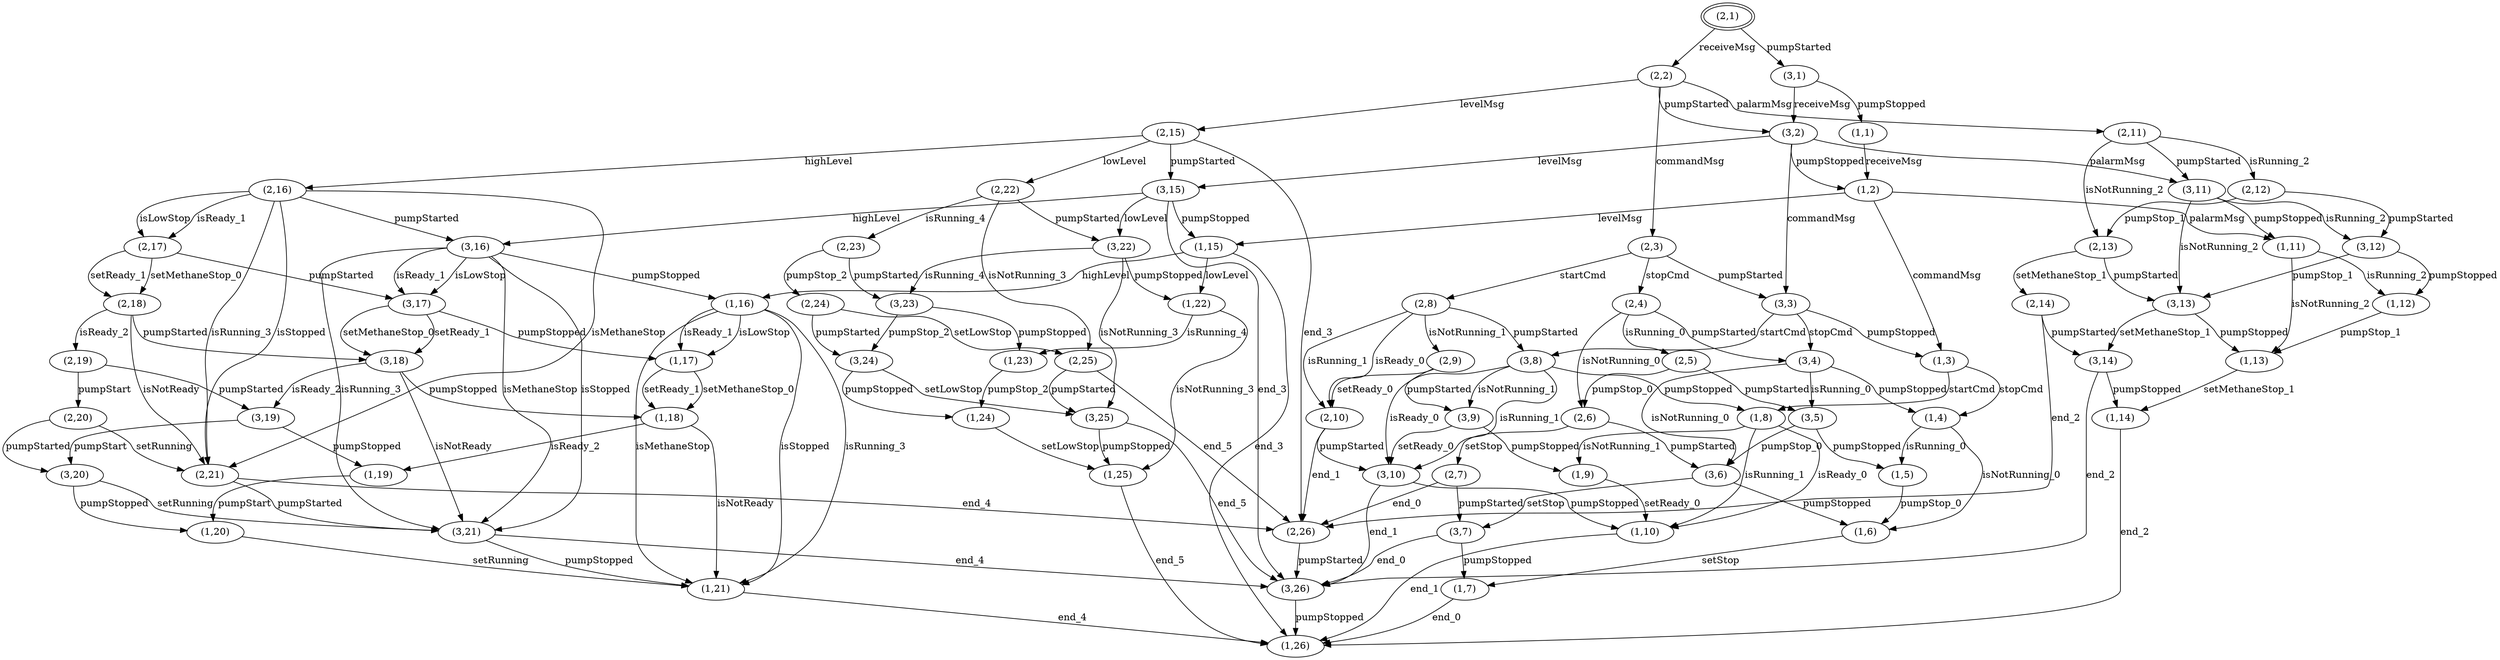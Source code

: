 digraph G {
center = TRUE;
mclimit = 10.0;
nodesep = 0.05;
node [ width=0.25, height=0.25, label="" ];
s0 [ peripheries=2 ];
s0 [label="(2,1)"];
s1 [label="(3,1)"];
s2 [label="(2,2)"];
s3 [label="(1,1)"];
s4 [label="(3,2)"];
s5 [label="(2,15)"];
s6 [label="(2,11)"];
s7 [label="(2,3)"];
s8 [label="(1,2)"];
s9 [label="(3,15)"];
s10 [label="(3,11)"];
s11 [label="(3,3)"];
s12 [label="(2,22)"];
s13 [label="(2,16)"];
s14 [label="(2,26)"];
s15 [label="(2,13)"];
s16 [label="(2,12)"];
s17 [label="(2,8)"];
s18 [label="(2,4)"];
s19 [label="(1,15)"];
s20 [label="(1,11)"];
s21 [label="(1,3)"];
s22 [label="(3,22)"];
s23 [label="(3,16)"];
s24 [label="(3,26)"];
s25 [label="(3,13)"];
s26 [label="(3,12)"];
s27 [label="(3,8)"];
s28 [label="(3,4)"];
s29 [label="(2,25)"];
s30 [label="(2,23)"];
s31 [label="(2,21)"];
s32 [label="(2,17)"];
s33 [label="(2,14)"];
s34 [label="(2,10)"];
s35 [label="(2,9)"];
s36 [label="(2,6)"];
s37 [label="(2,5)"];
s38 [label="(1,22)"];
s39 [label="(1,16)"];
s40 [label="(1,26)"];
s41 [label="(1,13)"];
s42 [label="(1,12)"];
s43 [label="(1,8)"];
s44 [label="(1,4)"];
s45 [label="(3,25)"];
s46 [label="(3,23)"];
s47 [label="(3,21)"];
s48 [label="(3,17)"];
s49 [label="(3,14)"];
s50 [label="(3,10)"];
s51 [label="(3,9)"];
s52 [label="(3,6)"];
s53 [label="(3,5)"];
s54 [label="(2,24)"];
s55 [label="(2,18)"];
s56 [label="(2,7)"];
s57 [label="(1,25)"];
s58 [label="(1,23)"];
s59 [label="(1,21)"];
s60 [label="(1,17)"];
s61 [label="(1,14)"];
s62 [label="(1,10)"];
s63 [label="(1,9)"];
s64 [label="(1,6)"];
s65 [label="(1,5)"];
s66 [label="(3,24)"];
s67 [label="(3,18)"];
s68 [label="(3,7)"];
s69 [label="(2,19)"];
s70 [label="(1,24)"];
s71 [label="(1,18)"];
s72 [label="(1,7)"];
s73 [label="(3,19)"];
s74 [label="(2,20)"];
s75 [label="(1,19)"];
s76 [label="(3,20)"];
s77 [label="(1,20)"];
s0->s1[label="pumpStarted"];
s0->s2[label="receiveMsg"];
s1->s3[label="pumpStopped"];
s1->s4[label="receiveMsg"];
s2->s4[label="pumpStarted"];
s2->s5[label="levelMsg"];
s2->s6[label="palarmMsg"];
s2->s7[label="commandMsg"];
s3->s8[label="receiveMsg"];
s4->s8[label="pumpStopped"];
s4->s9[label="levelMsg"];
s4->s10[label="palarmMsg"];
s4->s11[label="commandMsg"];
s5->s9[label="pumpStarted"];
s5->s12[label="lowLevel"];
s5->s13[label="highLevel"];
s5->s14[label="end_3"];
s6->s10[label="pumpStarted"];
s6->s15[label="isNotRunning_2"];
s6->s16[label="isRunning_2"];
s7->s11[label="pumpStarted"];
s7->s17[label="startCmd"];
s7->s18[label="stopCmd"];
s8->s19[label="levelMsg"];
s8->s20[label="palarmMsg"];
s8->s21[label="commandMsg"];
s9->s19[label="pumpStopped"];
s9->s22[label="lowLevel"];
s9->s23[label="highLevel"];
s9->s24[label="end_3"];
s10->s20[label="pumpStopped"];
s10->s25[label="isNotRunning_2"];
s10->s26[label="isRunning_2"];
s11->s21[label="pumpStopped"];
s11->s27[label="startCmd"];
s11->s28[label="stopCmd"];
s12->s22[label="pumpStarted"];
s12->s29[label="isNotRunning_3"];
s12->s30[label="isRunning_4"];
s13->s23[label="pumpStarted"];
s13->s31[label="isMethaneStop"];
s13->s31[label="isStopped"];
s13->s31[label="isRunning_3"];
s13->s32[label="isLowStop"];
s13->s32[label="isReady_1"];
s14->s24[label="pumpStarted"];
s15->s25[label="pumpStarted"];
s15->s33[label="setMethaneStop_1"];
s16->s26[label="pumpStarted"];
s16->s15[label="pumpStop_1"];
s17->s27[label="pumpStarted"];
s17->s34[label="isReady_0"];
s17->s34[label="isRunning_1"];
s17->s35[label="isNotRunning_1"];
s18->s28[label="pumpStarted"];
s18->s36[label="isNotRunning_0"];
s18->s37[label="isRunning_0"];
s19->s38[label="lowLevel"];
s19->s39[label="highLevel"];
s19->s40[label="end_3"];
s20->s41[label="isNotRunning_2"];
s20->s42[label="isRunning_2"];
s21->s43[label="startCmd"];
s21->s44[label="stopCmd"];
s22->s38[label="pumpStopped"];
s22->s45[label="isNotRunning_3"];
s22->s46[label="isRunning_4"];
s23->s39[label="pumpStopped"];
s23->s47[label="isMethaneStop"];
s23->s47[label="isStopped"];
s23->s47[label="isRunning_3"];
s23->s48[label="isLowStop"];
s23->s48[label="isReady_1"];
s24->s40[label="pumpStopped"];
s25->s41[label="pumpStopped"];
s25->s49[label="setMethaneStop_1"];
s26->s42[label="pumpStopped"];
s26->s25[label="pumpStop_1"];
s27->s43[label="pumpStopped"];
s27->s50[label="isReady_0"];
s27->s50[label="isRunning_1"];
s27->s51[label="isNotRunning_1"];
s28->s44[label="pumpStopped"];
s28->s52[label="isNotRunning_0"];
s28->s53[label="isRunning_0"];
s29->s45[label="pumpStarted"];
s29->s14[label="end_5"];
s30->s46[label="pumpStarted"];
s30->s54[label="pumpStop_2"];
s31->s47[label="pumpStarted"];
s31->s14[label="end_4"];
s32->s48[label="pumpStarted"];
s32->s55[label="setMethaneStop_0"];
s32->s55[label="setReady_1"];
s33->s49[label="pumpStarted"];
s33->s14[label="end_2"];
s34->s50[label="pumpStarted"];
s34->s14[label="end_1"];
s35->s51[label="pumpStarted"];
s35->s34[label="setReady_0"];
s36->s52[label="pumpStarted"];
s36->s56[label="setStop"];
s37->s53[label="pumpStarted"];
s37->s36[label="pumpStop_0"];
s38->s57[label="isNotRunning_3"];
s38->s58[label="isRunning_4"];
s39->s59[label="isMethaneStop"];
s39->s59[label="isStopped"];
s39->s59[label="isRunning_3"];
s39->s60[label="isLowStop"];
s39->s60[label="isReady_1"];
s41->s61[label="setMethaneStop_1"];
s42->s41[label="pumpStop_1"];
s43->s62[label="isReady_0"];
s43->s62[label="isRunning_1"];
s43->s63[label="isNotRunning_1"];
s44->s64[label="isNotRunning_0"];
s44->s65[label="isRunning_0"];
s45->s57[label="pumpStopped"];
s45->s24[label="end_5"];
s46->s58[label="pumpStopped"];
s46->s66[label="pumpStop_2"];
s47->s59[label="pumpStopped"];
s47->s24[label="end_4"];
s48->s60[label="pumpStopped"];
s48->s67[label="setMethaneStop_0"];
s48->s67[label="setReady_1"];
s49->s61[label="pumpStopped"];
s49->s24[label="end_2"];
s50->s62[label="pumpStopped"];
s50->s24[label="end_1"];
s51->s63[label="pumpStopped"];
s51->s50[label="setReady_0"];
s52->s64[label="pumpStopped"];
s52->s68[label="setStop"];
s53->s65[label="pumpStopped"];
s53->s52[label="pumpStop_0"];
s54->s66[label="pumpStarted"];
s54->s29[label="setLowStop"];
s55->s67[label="pumpStarted"];
s55->s31[label="isNotReady"];
s55->s69[label="isReady_2"];
s56->s68[label="pumpStarted"];
s56->s14[label="end_0"];
s57->s40[label="end_5"];
s58->s70[label="pumpStop_2"];
s59->s40[label="end_4"];
s60->s71[label="setMethaneStop_0"];
s60->s71[label="setReady_1"];
s61->s40[label="end_2"];
s62->s40[label="end_1"];
s63->s62[label="setReady_0"];
s64->s72[label="setStop"];
s65->s64[label="pumpStop_0"];
s66->s70[label="pumpStopped"];
s66->s45[label="setLowStop"];
s67->s71[label="pumpStopped"];
s67->s47[label="isNotReady"];
s67->s73[label="isReady_2"];
s68->s72[label="pumpStopped"];
s68->s24[label="end_0"];
s69->s73[label="pumpStarted"];
s69->s74[label="pumpStart"];
s70->s57[label="setLowStop"];
s71->s59[label="isNotReady"];
s71->s75[label="isReady_2"];
s72->s40[label="end_0"];
s73->s75[label="pumpStopped"];
s73->s76[label="pumpStart"];
s74->s76[label="pumpStarted"];
s74->s31[label="setRunning"];
s75->s77[label="pumpStart"];
s76->s77[label="pumpStopped"];
s76->s47[label="setRunning"];
s77->s59[label="setRunning"];
}
